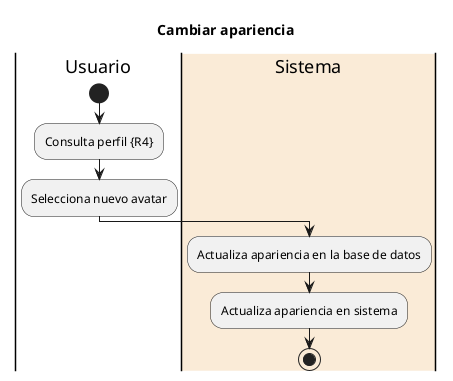 @startuml Cambiar apariencia
title Cambiar apariencia
|Usuario|
start
:Consulta perfil {R4};
:Selecciona nuevo avatar;
|#AntiqueWhite|Sistema|
:Actualiza apariencia en la base de datos;
:Actualiza apariencia en sistema;
stop

@enduml
